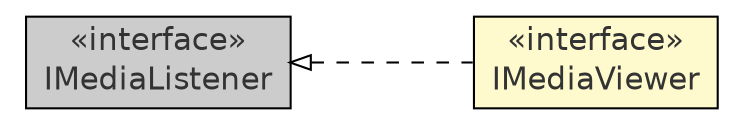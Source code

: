 #!/usr/local/bin/dot
#
# Class diagram 
# Generated by UmlGraph version 4.8 (http://www.spinellis.gr/sw/umlgraph)
#

digraph G {
	edge [fontname="Helvetica",fontsize=10,labelfontname="Helvetica",labelfontsize=10];
	node [fontname="Helvetica",fontsize=10,shape=plaintext];
	rankdir=LR;
	ranksep=1;
	// com.xuggle.mediatool.IMediaViewer
	c15788 [label=<<table border="0" cellborder="1" cellspacing="0" cellpadding="2" port="p" bgcolor="lemonChiffon" href="./IMediaViewer.html">
		<tr><td><table border="0" cellspacing="0" cellpadding="1">
			<tr><td> &laquo;interface&raquo; </td></tr>
			<tr><td> IMediaViewer </td></tr>
		</table></td></tr>
		</table>>, fontname="Helvetica", fontcolor="grey20", fontsize=15.0];
	// com.xuggle.mediatool.IMediaListener
	c15790 [label=<<table border="0" cellborder="1" cellspacing="0" cellpadding="2" port="p" bgcolor="grey80" href="./IMediaListener.html">
		<tr><td><table border="0" cellspacing="0" cellpadding="1">
			<tr><td> &laquo;interface&raquo; </td></tr>
			<tr><td> IMediaListener </td></tr>
		</table></td></tr>
		</table>>, fontname="Helvetica", fontcolor="grey20", fontsize=15.0];
	//com.xuggle.mediatool.IMediaViewer implements com.xuggle.mediatool.IMediaListener
	c15790:p -> c15788:p [dir=back,arrowtail=empty,style=dashed];
}

